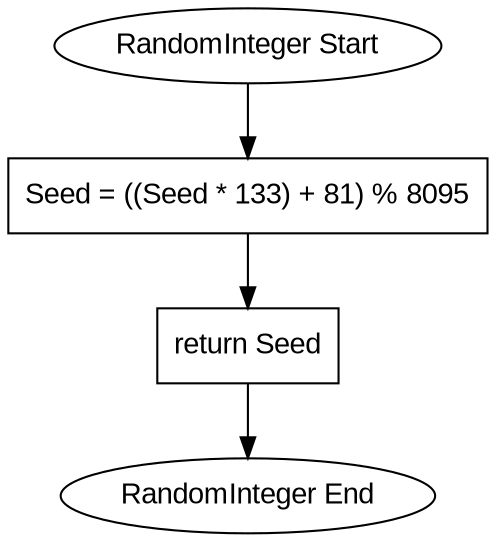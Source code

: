 digraph RandomInteger {
    rankdir=TB;
    node [shape=box, fontname=Arial];
    edge [fontname=Arial];

    start [label="RandomInteger Start", shape=ellipse];
    end [label="RandomInteger End", shape=ellipse];
    computation [label="Seed = ((Seed * 133) + 81) % 8095"];
    return [label="return Seed"];

    start -> computation;
    computation -> return;
    return -> end;
}